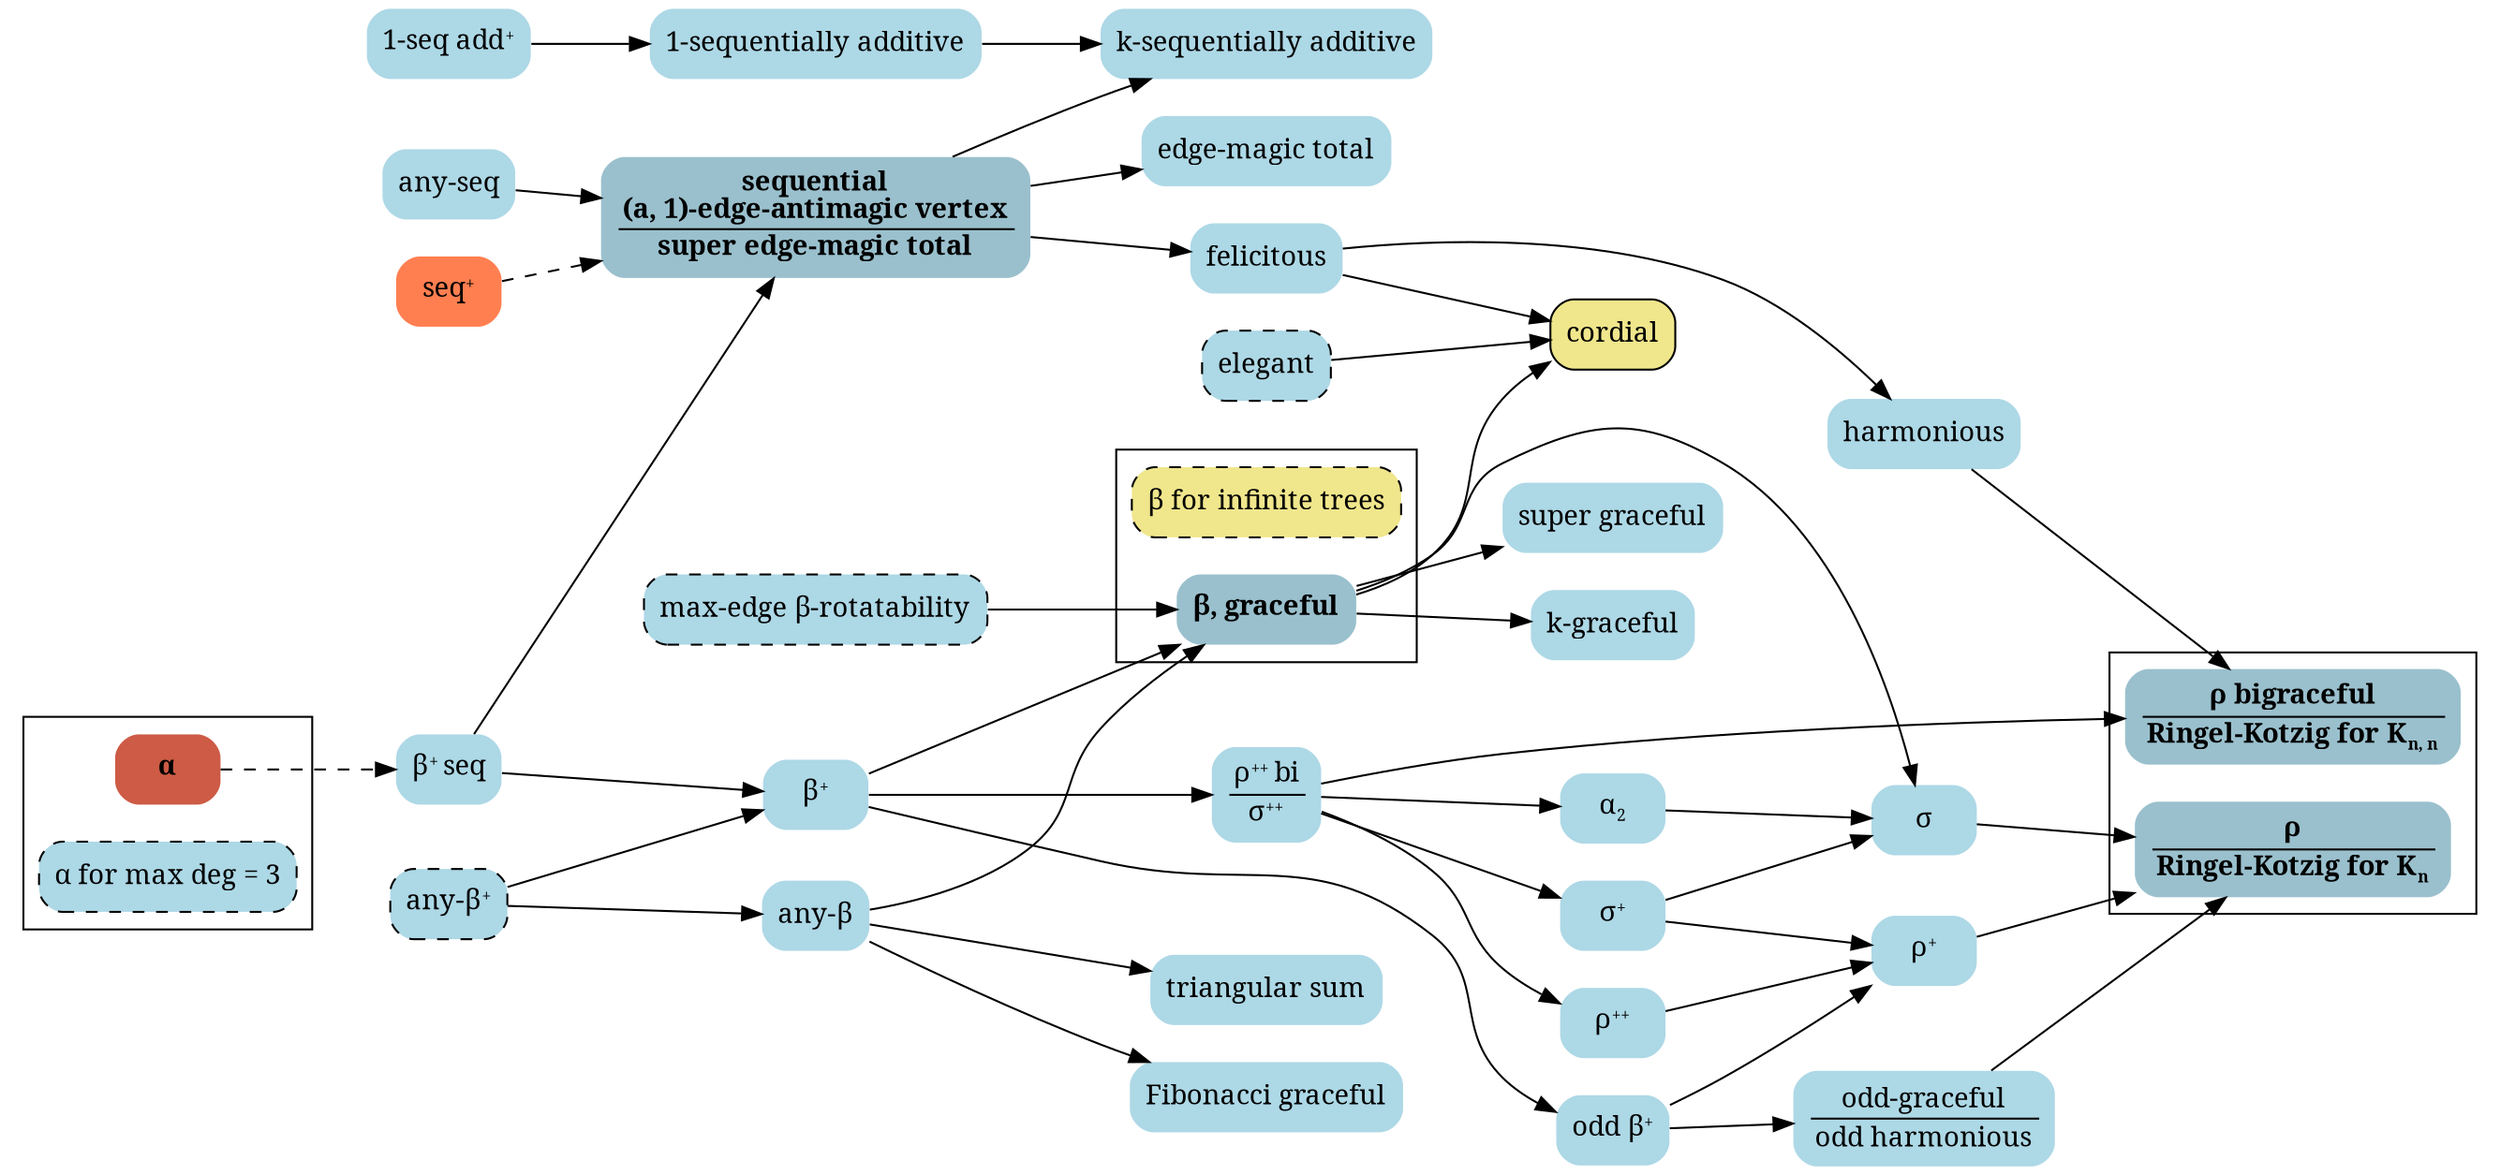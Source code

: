 digraph labelings {
    rankdir="LR"
    graph [fontname = "georgia"]
    node [fontname = "georgia"]
    edge [fontname = "georgia"]
    node [color="black", fillcolor="lightblue", penwidth=0, style=filled, shape=Mrecord]

    // subgraphs
    subgraph thms {
        node [color="black", fillcolor="khaki", penwidth=1]
        cordial
        
        node [style="dashed,filled"]
        inf_beta [label="β for infinite trees"]
    }

    subgraph important_conjectures {
        node [fillcolor="lightblue3"]
        beta [label=<<B>β, graceful</B>>]

        seq [label=<<B><TABLE BORDER="0" CELLBORDER="0" CELLSPACING="1">
            <TR><TD>sequential<BR/>(a, 1)-edge-antimagic vertex</TD></TR><HR/>
            <TR><TD>super edge-magic total</TD></TR>
            </TABLE></B>>]

        rho [label=<<B><TABLE BORDER="0" CELLBORDER="0" CELLSPACING="1">
            <TR><TD>ρ</TD></TR><HR/>
            <TR><TD>Ringel-Kotzig for K<SUB><FONT POINT-SIZE="10">n</FONT></SUB></TD></TR>
            </TABLE></B>>]

        rho_bi [label=<<B><TABLE BORDER="0" CELLBORDER="0" CELLSPACING="1">
            <TR><TD>ρ bigraceful</TD></TR><HR/>
            <TR><TD>Ringel-Kotzig for K<SUB><FONT POINT-SIZE="10">n, n</FONT></SUB></TD></TR>
            </TABLE></B>>]
    }

    subgraph not_conjectures {
        node [color="coral3", fillcolor="coral3"]
        alpha [label=<<B>α</B>>]

        node [color="coral", fillcolor="coral"]
        seq_plus [label=<seq<SUP><FONT POINT-SIZE="10">+</FONT></SUP>>]
    }

    subgraph almost_conjectures {
        node [style="dashed,filled", penwidth=1]
        
        alpha_deg3 [label="α for max deg = 3"]
        beta_rot [label="max-edge β-rotatability"]
        any_beta_p [label=<any-β<SUP><FONT POINT-SIZE="10">+</FONT></SUP>>]
        elegant
    }

    // clusters
    subgraph cluster_alpha {
        alpha
        alpha_deg3
    }

    subgraph cluster_beta {
        inf_beta
        beta
    }

    subgraph cluster_rho {
        rho
        rho_bi
    }

    // nodes with labels
    beta_plus_seq [label=<β<SUP><FONT POINT-SIZE="10">+ </FONT></SUP>seq>]
    beta_plus [label=<β<SUP><FONT POINT-SIZE="10">+</FONT></SUP>>]
    emt [label="edge-magic total"]
    harm [label="harmonious"]
    rho_sigma [label=<<TABLE BORDER="0" CELLBORDER="0" CELLSPACING="1">
        <TR><TD>ρ<SUP><FONT POINT-SIZE="10">++ </FONT></SUP>bi</TD></TR><HR/>
        <TR><TD>σ<SUP><FONT POINT-SIZE="10">++</FONT></SUP></TD></TR>
        </TABLE>>]
    rho_pp [label=<ρ<SUP><FONT POINT-SIZE="10">++</FONT></SUP>>]
    sigma_p [label=<σ<SUP><FONT POINT-SIZE="10">+</FONT></SUP>>]
    sigma [label="σ"]
    rho_p [label=<ρ<SUP><FONT POINT-SIZE="10">+</FONT></SUP>>]
    any_beta [label=<any-β>]
    any_seq [label="any-seq"]
    odd_beta_plus [label=<odd β<SUP><FONT POINT-SIZE="10">+</FONT></SUP>>]
    odd_beta [label=<<TABLE BORDER="0" CELLBORDER="0" CELLSPACING="1">
        <TR><TD>odd-graceful</TD></TR><HR/>
        <TR><TD>odd harmonious</TD></TR>
        </TABLE>>]
    super_beta [label="super graceful"]
    k_graceful [label="k-graceful"]
    triangular [label="triangular sum"]
    fibonacci [label="Fibonacci graceful"]
    one_seq_add [label="1-sequentially additive"]
    k_seq_add [label="k-sequentially additive"]
    alpha_2 [label=<α<SUB><FONT POINT-SIZE="10">2</FONT></SUB>>]
    one_seq_add_plus [label=<1-seq add<SUP><FONT POINT-SIZE="10">+</FONT></SUP>>]

    // dashed edges
    {
        edge [style="dashed"]
        alpha -> beta_plus_seq
        seq_plus -> seq
    }

    // edges
    beta_plus_seq -> seq
    beta_plus_seq -> beta_plus
    seq -> emt
    seq -> felicitous
    seq -> k_seq_add
    beta_plus -> rho_sigma
    beta_plus -> beta
    beta_plus -> odd_beta_plus

    beta_rot -> beta

    rho_sigma -> rho_bi
    rho_sigma -> rho_pp
    rho_sigma -> sigma_p
    rho_sigma -> alpha_2

    beta -> sigma

    rho_pp -> rho_p
    sigma_p -> sigma
    sigma_p -> rho_p
    sigma -> rho
    rho_p -> rho
    
    any_beta_p -> beta_plus
    any_beta_p -> any_beta

    any_beta -> beta
    any_beta -> triangular
    any_beta -> fibonacci
   
    any_seq -> seq

    odd_beta_plus -> rho_p
    odd_beta_plus -> odd_beta
    odd_beta -> rho
    beta -> super_beta
    beta -> cordial
    beta -> k_graceful

    felicitous -> cordial
    felicitous -> harm
    elegant -> cordial
    harm -> rho_bi

    one_seq_add -> k_seq_add
    one_seq_add_plus -> one_seq_add

    alpha_2 -> sigma
}

